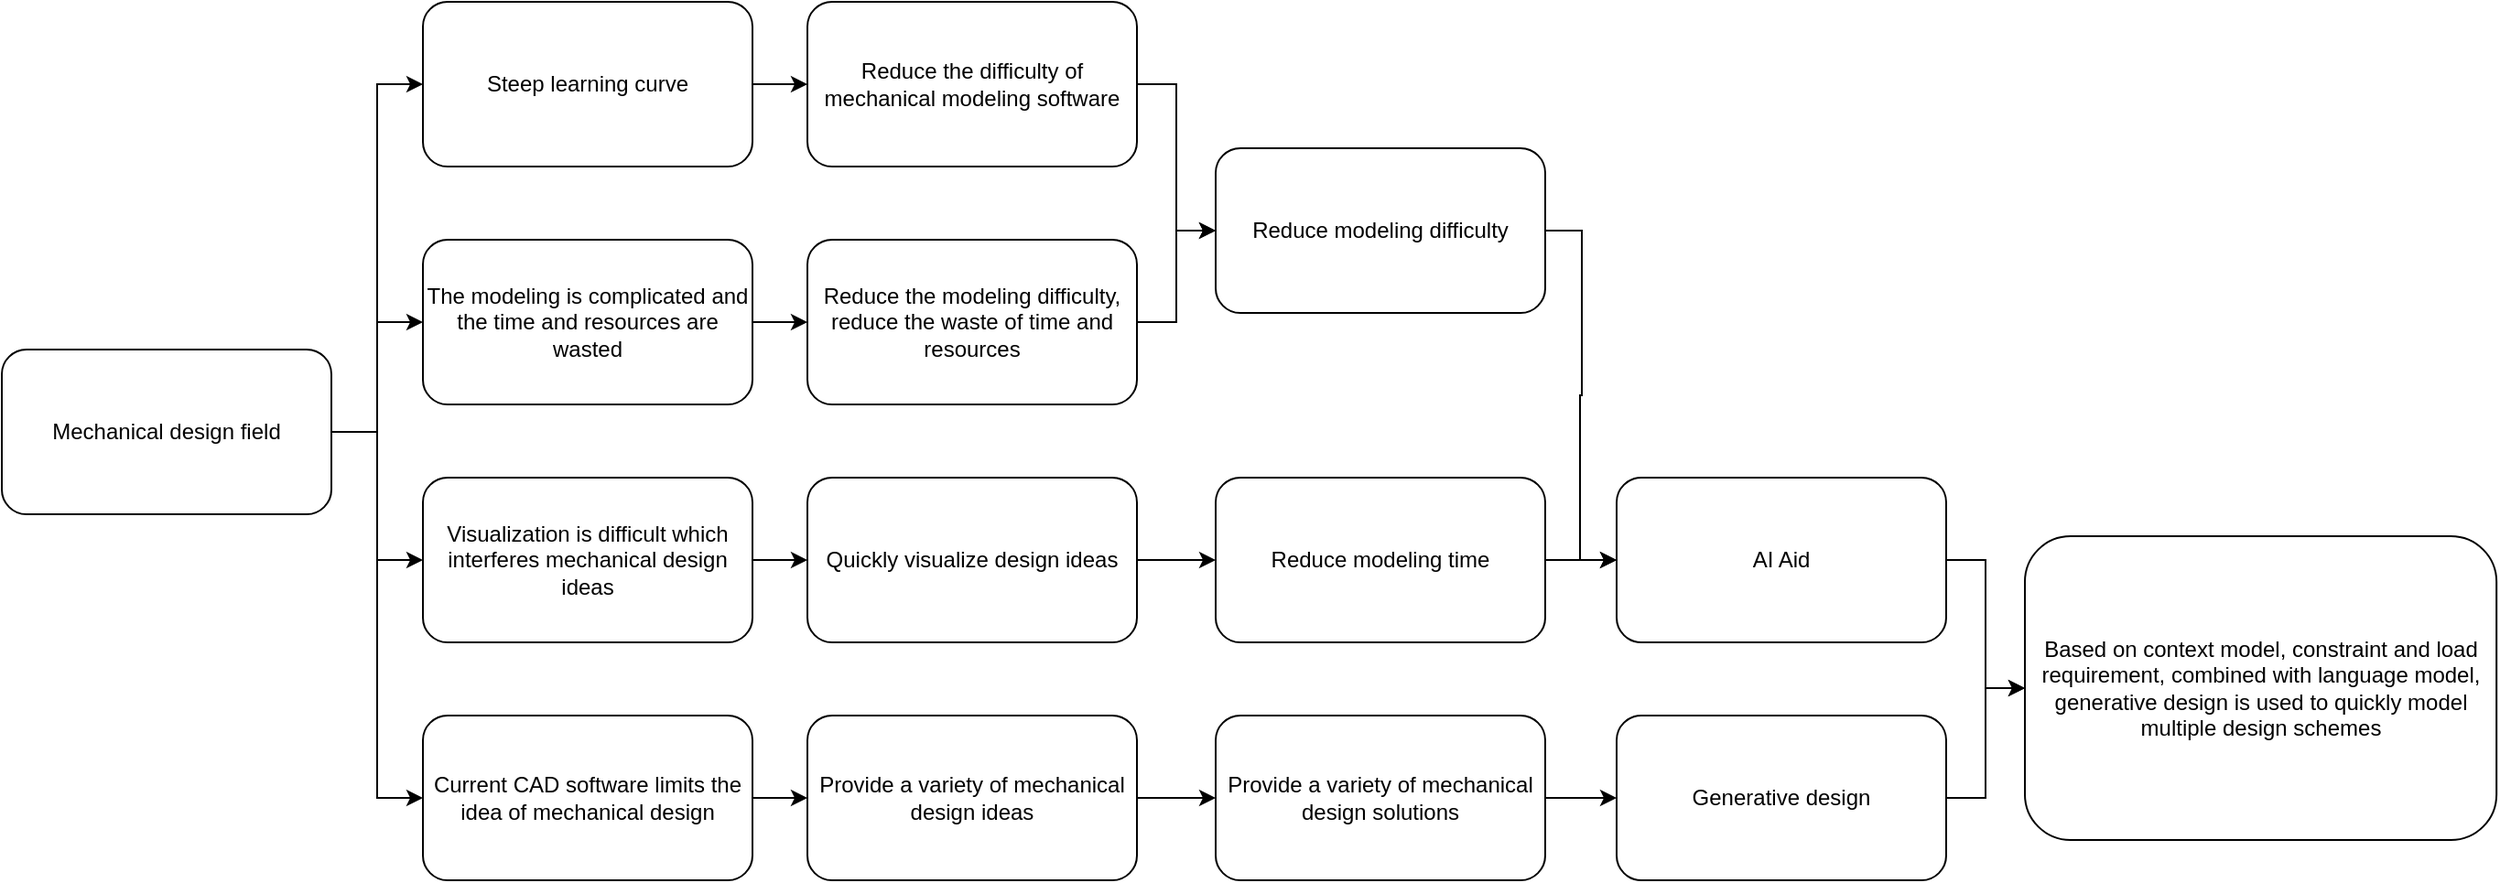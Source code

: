 <mxfile version="21.6.1" type="github">
  <diagram name="第 1 页" id="B0S4sWDJ5THNqiTK3_nA">
    <mxGraphModel dx="2267" dy="896" grid="1" gridSize="10" guides="1" tooltips="1" connect="1" arrows="1" fold="1" page="1" pageScale="1" pageWidth="827" pageHeight="583" math="0" shadow="0">
      <root>
        <mxCell id="0" />
        <mxCell id="1" parent="0" />
        <mxCell id="CM4tmKmZZlN-P_1D_GaO-49" value="" style="edgeStyle=orthogonalEdgeStyle;rounded=0;orthogonalLoop=1;jettySize=auto;html=1;entryX=0;entryY=0.5;entryDx=0;entryDy=0;" edge="1" parent="1" source="CM4tmKmZZlN-P_1D_GaO-33" target="CM4tmKmZZlN-P_1D_GaO-35">
          <mxGeometry relative="1" as="geometry" />
        </mxCell>
        <mxCell id="CM4tmKmZZlN-P_1D_GaO-50" value="" style="edgeStyle=orthogonalEdgeStyle;rounded=0;orthogonalLoop=1;jettySize=auto;html=1;entryX=0;entryY=0.5;entryDx=0;entryDy=0;" edge="1" parent="1" source="CM4tmKmZZlN-P_1D_GaO-33" target="CM4tmKmZZlN-P_1D_GaO-42">
          <mxGeometry relative="1" as="geometry" />
        </mxCell>
        <mxCell id="CM4tmKmZZlN-P_1D_GaO-51" value="" style="edgeStyle=orthogonalEdgeStyle;rounded=0;orthogonalLoop=1;jettySize=auto;html=1;entryX=0;entryY=0.5;entryDx=0;entryDy=0;" edge="1" parent="1" source="CM4tmKmZZlN-P_1D_GaO-33" target="CM4tmKmZZlN-P_1D_GaO-45">
          <mxGeometry relative="1" as="geometry" />
        </mxCell>
        <mxCell id="CM4tmKmZZlN-P_1D_GaO-52" value="" style="edgeStyle=orthogonalEdgeStyle;rounded=0;orthogonalLoop=1;jettySize=auto;html=1;" edge="1" parent="1" source="CM4tmKmZZlN-P_1D_GaO-33" target="CM4tmKmZZlN-P_1D_GaO-41">
          <mxGeometry relative="1" as="geometry" />
        </mxCell>
        <mxCell id="CM4tmKmZZlN-P_1D_GaO-33" value="Mechanical design field" style="rounded=1;whiteSpace=wrap;html=1;" vertex="1" parent="1">
          <mxGeometry x="-780" y="190" width="180" height="90" as="geometry" />
        </mxCell>
        <mxCell id="CM4tmKmZZlN-P_1D_GaO-80" value="" style="edgeStyle=orthogonalEdgeStyle;rounded=0;orthogonalLoop=1;jettySize=auto;html=1;" edge="1" parent="1" source="CM4tmKmZZlN-P_1D_GaO-34" target="CM4tmKmZZlN-P_1D_GaO-78">
          <mxGeometry relative="1" as="geometry" />
        </mxCell>
        <mxCell id="CM4tmKmZZlN-P_1D_GaO-34" value="Generative design" style="rounded=1;whiteSpace=wrap;html=1;" vertex="1" parent="1">
          <mxGeometry x="102" y="390" width="180" height="90" as="geometry" />
        </mxCell>
        <mxCell id="CM4tmKmZZlN-P_1D_GaO-59" value="" style="edgeStyle=orthogonalEdgeStyle;rounded=0;orthogonalLoop=1;jettySize=auto;html=1;" edge="1" parent="1" source="CM4tmKmZZlN-P_1D_GaO-35" target="CM4tmKmZZlN-P_1D_GaO-53">
          <mxGeometry relative="1" as="geometry" />
        </mxCell>
        <mxCell id="CM4tmKmZZlN-P_1D_GaO-35" value="The modeling is complicated and the time and resources are wasted" style="rounded=1;whiteSpace=wrap;html=1;" vertex="1" parent="1">
          <mxGeometry x="-550" y="130" width="180" height="90" as="geometry" />
        </mxCell>
        <mxCell id="CM4tmKmZZlN-P_1D_GaO-79" style="edgeStyle=orthogonalEdgeStyle;rounded=0;orthogonalLoop=1;jettySize=auto;html=1;entryX=0;entryY=0.5;entryDx=0;entryDy=0;" edge="1" parent="1" source="CM4tmKmZZlN-P_1D_GaO-36" target="CM4tmKmZZlN-P_1D_GaO-78">
          <mxGeometry relative="1" as="geometry" />
        </mxCell>
        <mxCell id="CM4tmKmZZlN-P_1D_GaO-36" value="AI Aid" style="rounded=1;whiteSpace=wrap;html=1;" vertex="1" parent="1">
          <mxGeometry x="102" y="260" width="180" height="90" as="geometry" />
        </mxCell>
        <mxCell id="CM4tmKmZZlN-P_1D_GaO-60" value="" style="edgeStyle=orthogonalEdgeStyle;rounded=0;orthogonalLoop=1;jettySize=auto;html=1;" edge="1" parent="1" source="CM4tmKmZZlN-P_1D_GaO-41" target="CM4tmKmZZlN-P_1D_GaO-54">
          <mxGeometry relative="1" as="geometry" />
        </mxCell>
        <mxCell id="CM4tmKmZZlN-P_1D_GaO-41" value="Visualization is difficult which interferes mechanical design ideas" style="rounded=1;whiteSpace=wrap;html=1;" vertex="1" parent="1">
          <mxGeometry x="-550" y="260" width="180" height="90" as="geometry" />
        </mxCell>
        <mxCell id="CM4tmKmZZlN-P_1D_GaO-57" value="" style="edgeStyle=orthogonalEdgeStyle;rounded=0;orthogonalLoop=1;jettySize=auto;html=1;" edge="1" parent="1" source="CM4tmKmZZlN-P_1D_GaO-42" target="CM4tmKmZZlN-P_1D_GaO-55">
          <mxGeometry relative="1" as="geometry" />
        </mxCell>
        <mxCell id="CM4tmKmZZlN-P_1D_GaO-42" value="Current CAD software limits the idea of mechanical design" style="rounded=1;whiteSpace=wrap;html=1;" vertex="1" parent="1">
          <mxGeometry x="-550" y="390" width="180" height="90" as="geometry" />
        </mxCell>
        <mxCell id="CM4tmKmZZlN-P_1D_GaO-58" value="" style="edgeStyle=orthogonalEdgeStyle;rounded=0;orthogonalLoop=1;jettySize=auto;html=1;" edge="1" parent="1" source="CM4tmKmZZlN-P_1D_GaO-45" target="CM4tmKmZZlN-P_1D_GaO-56">
          <mxGeometry relative="1" as="geometry" />
        </mxCell>
        <mxCell id="CM4tmKmZZlN-P_1D_GaO-45" value="Steep learning curve" style="rounded=1;whiteSpace=wrap;html=1;" vertex="1" parent="1">
          <mxGeometry x="-550" width="180" height="90" as="geometry" />
        </mxCell>
        <mxCell id="CM4tmKmZZlN-P_1D_GaO-65" value="" style="edgeStyle=orthogonalEdgeStyle;rounded=0;orthogonalLoop=1;jettySize=auto;html=1;" edge="1" parent="1" source="CM4tmKmZZlN-P_1D_GaO-53" target="CM4tmKmZZlN-P_1D_GaO-64">
          <mxGeometry relative="1" as="geometry" />
        </mxCell>
        <mxCell id="CM4tmKmZZlN-P_1D_GaO-53" value="Reduce the modeling difficulty, reduce the waste of time and resources" style="rounded=1;whiteSpace=wrap;html=1;" vertex="1" parent="1">
          <mxGeometry x="-340" y="130" width="180" height="90" as="geometry" />
        </mxCell>
        <mxCell id="CM4tmKmZZlN-P_1D_GaO-67" value="" style="edgeStyle=orthogonalEdgeStyle;rounded=0;orthogonalLoop=1;jettySize=auto;html=1;" edge="1" parent="1" source="CM4tmKmZZlN-P_1D_GaO-54" target="CM4tmKmZZlN-P_1D_GaO-61">
          <mxGeometry relative="1" as="geometry" />
        </mxCell>
        <mxCell id="CM4tmKmZZlN-P_1D_GaO-54" value="Quickly visualize design ideas" style="rounded=1;whiteSpace=wrap;html=1;" vertex="1" parent="1">
          <mxGeometry x="-340" y="260" width="180" height="90" as="geometry" />
        </mxCell>
        <mxCell id="CM4tmKmZZlN-P_1D_GaO-68" value="" style="edgeStyle=orthogonalEdgeStyle;rounded=0;orthogonalLoop=1;jettySize=auto;html=1;" edge="1" parent="1" source="CM4tmKmZZlN-P_1D_GaO-55" target="CM4tmKmZZlN-P_1D_GaO-62">
          <mxGeometry relative="1" as="geometry" />
        </mxCell>
        <mxCell id="CM4tmKmZZlN-P_1D_GaO-55" value="Provide a variety of mechanical design ideas" style="rounded=1;whiteSpace=wrap;html=1;" vertex="1" parent="1">
          <mxGeometry x="-340" y="390" width="180" height="90" as="geometry" />
        </mxCell>
        <mxCell id="CM4tmKmZZlN-P_1D_GaO-66" value="" style="edgeStyle=orthogonalEdgeStyle;rounded=0;orthogonalLoop=1;jettySize=auto;html=1;" edge="1" parent="1" source="CM4tmKmZZlN-P_1D_GaO-56" target="CM4tmKmZZlN-P_1D_GaO-64">
          <mxGeometry relative="1" as="geometry" />
        </mxCell>
        <mxCell id="CM4tmKmZZlN-P_1D_GaO-56" value="Reduce the difficulty of mechanical modeling software" style="rounded=1;whiteSpace=wrap;html=1;" vertex="1" parent="1">
          <mxGeometry x="-340" width="180" height="90" as="geometry" />
        </mxCell>
        <mxCell id="CM4tmKmZZlN-P_1D_GaO-76" style="edgeStyle=orthogonalEdgeStyle;rounded=0;orthogonalLoop=1;jettySize=auto;html=1;entryX=0;entryY=0.5;entryDx=0;entryDy=0;" edge="1" parent="1" source="CM4tmKmZZlN-P_1D_GaO-61" target="CM4tmKmZZlN-P_1D_GaO-36">
          <mxGeometry relative="1" as="geometry" />
        </mxCell>
        <mxCell id="CM4tmKmZZlN-P_1D_GaO-61" value="Reduce modeling time" style="rounded=1;whiteSpace=wrap;html=1;" vertex="1" parent="1">
          <mxGeometry x="-117" y="260" width="180" height="90" as="geometry" />
        </mxCell>
        <mxCell id="CM4tmKmZZlN-P_1D_GaO-74" value="" style="edgeStyle=orthogonalEdgeStyle;rounded=0;orthogonalLoop=1;jettySize=auto;html=1;" edge="1" parent="1" source="CM4tmKmZZlN-P_1D_GaO-62" target="CM4tmKmZZlN-P_1D_GaO-34">
          <mxGeometry relative="1" as="geometry" />
        </mxCell>
        <mxCell id="CM4tmKmZZlN-P_1D_GaO-62" value="Provide a variety of mechanical design solutions" style="rounded=1;whiteSpace=wrap;html=1;" vertex="1" parent="1">
          <mxGeometry x="-117" y="390" width="180" height="90" as="geometry" />
        </mxCell>
        <mxCell id="CM4tmKmZZlN-P_1D_GaO-77" style="edgeStyle=orthogonalEdgeStyle;rounded=0;orthogonalLoop=1;jettySize=auto;html=1;entryX=0;entryY=0.5;entryDx=0;entryDy=0;" edge="1" parent="1" source="CM4tmKmZZlN-P_1D_GaO-64" target="CM4tmKmZZlN-P_1D_GaO-36">
          <mxGeometry relative="1" as="geometry" />
        </mxCell>
        <mxCell id="CM4tmKmZZlN-P_1D_GaO-64" value="Reduce modeling difficulty" style="rounded=1;whiteSpace=wrap;html=1;" vertex="1" parent="1">
          <mxGeometry x="-117" y="80" width="180" height="90" as="geometry" />
        </mxCell>
        <mxCell id="CM4tmKmZZlN-P_1D_GaO-78" value="Based on context model, constraint and load requirement, combined with language model, generative design is used to quickly model multiple design schemes" style="rounded=1;whiteSpace=wrap;html=1;" vertex="1" parent="1">
          <mxGeometry x="325" y="292" width="257.59" height="166" as="geometry" />
        </mxCell>
      </root>
    </mxGraphModel>
  </diagram>
</mxfile>
